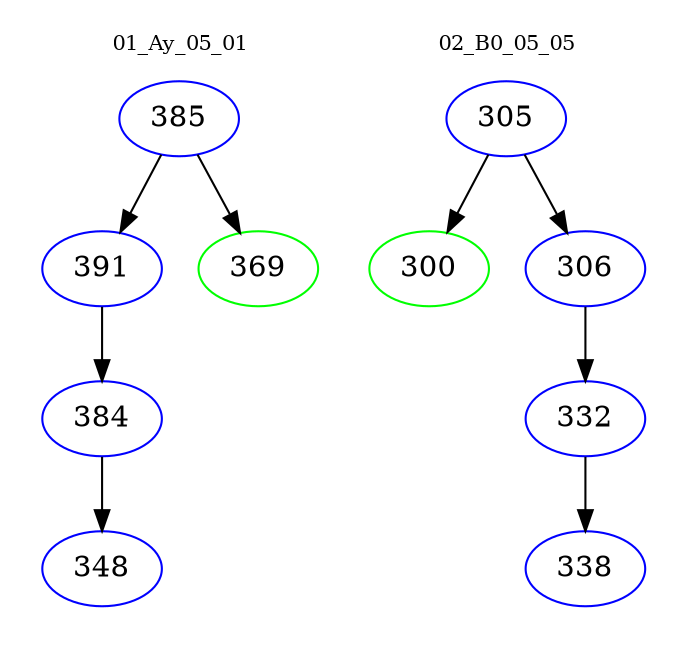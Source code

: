 digraph{
subgraph cluster_0 {
color = white
label = "01_Ay_05_01";
fontsize=10;
T0_385 [label="385", color="blue"]
T0_385 -> T0_391 [color="black"]
T0_391 [label="391", color="blue"]
T0_391 -> T0_384 [color="black"]
T0_384 [label="384", color="blue"]
T0_384 -> T0_348 [color="black"]
T0_348 [label="348", color="blue"]
T0_385 -> T0_369 [color="black"]
T0_369 [label="369", color="green"]
}
subgraph cluster_1 {
color = white
label = "02_B0_05_05";
fontsize=10;
T1_305 [label="305", color="blue"]
T1_305 -> T1_300 [color="black"]
T1_300 [label="300", color="green"]
T1_305 -> T1_306 [color="black"]
T1_306 [label="306", color="blue"]
T1_306 -> T1_332 [color="black"]
T1_332 [label="332", color="blue"]
T1_332 -> T1_338 [color="black"]
T1_338 [label="338", color="blue"]
}
}
